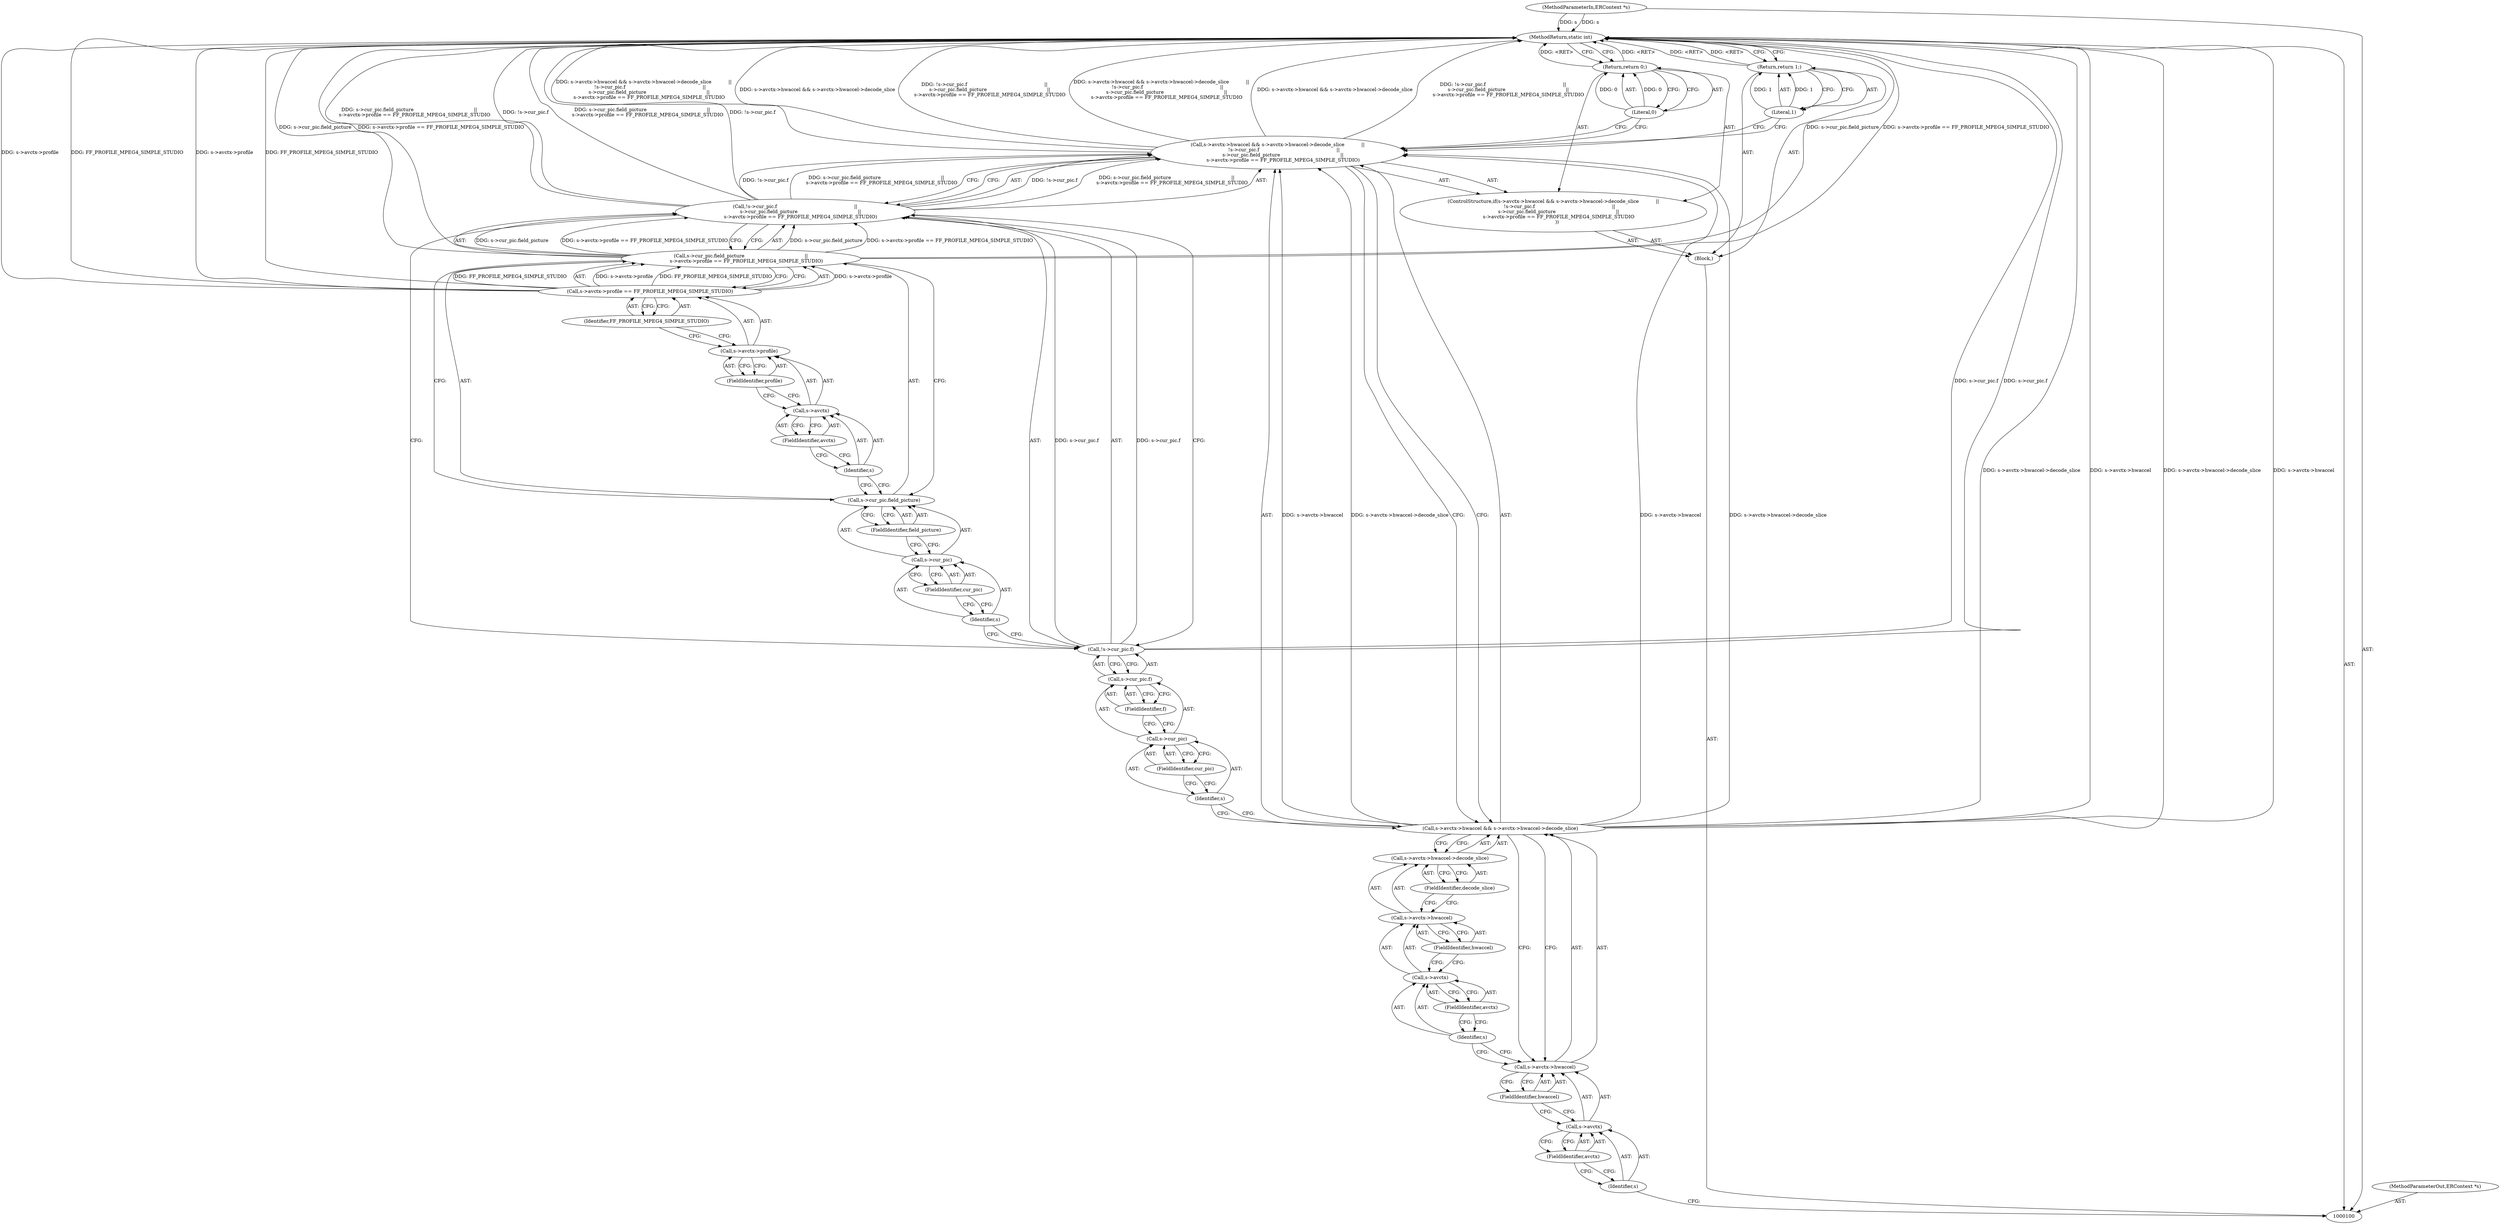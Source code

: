 digraph "1_FFmpeg_bd27a9364ca274ca97f1df6d984e88a0700fb235" {
"1000142" [label="(MethodReturn,static int)"];
"1000101" [label="(MethodParameterIn,ERContext *s)"];
"1000178" [label="(MethodParameterOut,ERContext *s)"];
"1000102" [label="(Block,)"];
"1000109" [label="(FieldIdentifier,avctx)"];
"1000110" [label="(FieldIdentifier,hwaccel)"];
"1000111" [label="(Call,s->avctx->hwaccel->decode_slice)"];
"1000112" [label="(Call,s->avctx->hwaccel)"];
"1000113" [label="(Call,s->avctx)"];
"1000114" [label="(Identifier,s)"];
"1000115" [label="(FieldIdentifier,avctx)"];
"1000116" [label="(FieldIdentifier,hwaccel)"];
"1000117" [label="(FieldIdentifier,decode_slice)"];
"1000103" [label="(ControlStructure,if(s->avctx->hwaccel && s->avctx->hwaccel->decode_slice           ||\n        !s->cur_pic.f                                                  ||\n       s->cur_pic.field_picture                                       ||\n       s->avctx->profile == FF_PROFILE_MPEG4_SIMPLE_STUDIO\n     ))"];
"1000104" [label="(Call,s->avctx->hwaccel && s->avctx->hwaccel->decode_slice           ||\n        !s->cur_pic.f                                                  ||\n       s->cur_pic.field_picture                                       ||\n       s->avctx->profile == FF_PROFILE_MPEG4_SIMPLE_STUDIO)"];
"1000105" [label="(Call,s->avctx->hwaccel && s->avctx->hwaccel->decode_slice)"];
"1000106" [label="(Call,s->avctx->hwaccel)"];
"1000107" [label="(Call,s->avctx)"];
"1000108" [label="(Identifier,s)"];
"1000123" [label="(FieldIdentifier,cur_pic)"];
"1000124" [label="(FieldIdentifier,f)"];
"1000118" [label="(Call,!s->cur_pic.f                                                  ||\n       s->cur_pic.field_picture                                       ||\n       s->avctx->profile == FF_PROFILE_MPEG4_SIMPLE_STUDIO)"];
"1000119" [label="(Call,!s->cur_pic.f)"];
"1000120" [label="(Call,s->cur_pic.f)"];
"1000121" [label="(Call,s->cur_pic)"];
"1000122" [label="(Identifier,s)"];
"1000129" [label="(FieldIdentifier,cur_pic)"];
"1000130" [label="(FieldIdentifier,field_picture)"];
"1000125" [label="(Call,s->cur_pic.field_picture                                       ||\n       s->avctx->profile == FF_PROFILE_MPEG4_SIMPLE_STUDIO)"];
"1000126" [label="(Call,s->cur_pic.field_picture)"];
"1000127" [label="(Call,s->cur_pic)"];
"1000128" [label="(Identifier,s)"];
"1000135" [label="(FieldIdentifier,avctx)"];
"1000136" [label="(FieldIdentifier,profile)"];
"1000137" [label="(Identifier,FF_PROFILE_MPEG4_SIMPLE_STUDIO)"];
"1000131" [label="(Call,s->avctx->profile == FF_PROFILE_MPEG4_SIMPLE_STUDIO)"];
"1000132" [label="(Call,s->avctx->profile)"];
"1000133" [label="(Call,s->avctx)"];
"1000134" [label="(Identifier,s)"];
"1000139" [label="(Literal,0)"];
"1000138" [label="(Return,return 0;)"];
"1000141" [label="(Literal,1)"];
"1000140" [label="(Return,return 1;)"];
"1000142" -> "1000100"  [label="AST: "];
"1000142" -> "1000138"  [label="CFG: "];
"1000142" -> "1000140"  [label="CFG: "];
"1000125" -> "1000142"  [label="DDG: s->cur_pic.field_picture"];
"1000125" -> "1000142"  [label="DDG: s->avctx->profile == FF_PROFILE_MPEG4_SIMPLE_STUDIO"];
"1000118" -> "1000142"  [label="DDG: s->cur_pic.field_picture                                       ||\n       s->avctx->profile == FF_PROFILE_MPEG4_SIMPLE_STUDIO"];
"1000118" -> "1000142"  [label="DDG: !s->cur_pic.f"];
"1000104" -> "1000142"  [label="DDG: s->avctx->hwaccel && s->avctx->hwaccel->decode_slice           ||\n        !s->cur_pic.f                                                  ||\n       s->cur_pic.field_picture                                       ||\n       s->avctx->profile == FF_PROFILE_MPEG4_SIMPLE_STUDIO"];
"1000104" -> "1000142"  [label="DDG: s->avctx->hwaccel && s->avctx->hwaccel->decode_slice"];
"1000104" -> "1000142"  [label="DDG: !s->cur_pic.f                                                  ||\n       s->cur_pic.field_picture                                       ||\n       s->avctx->profile == FF_PROFILE_MPEG4_SIMPLE_STUDIO"];
"1000131" -> "1000142"  [label="DDG: s->avctx->profile"];
"1000131" -> "1000142"  [label="DDG: FF_PROFILE_MPEG4_SIMPLE_STUDIO"];
"1000105" -> "1000142"  [label="DDG: s->avctx->hwaccel->decode_slice"];
"1000105" -> "1000142"  [label="DDG: s->avctx->hwaccel"];
"1000101" -> "1000142"  [label="DDG: s"];
"1000119" -> "1000142"  [label="DDG: s->cur_pic.f"];
"1000140" -> "1000142"  [label="DDG: <RET>"];
"1000138" -> "1000142"  [label="DDG: <RET>"];
"1000101" -> "1000100"  [label="AST: "];
"1000101" -> "1000142"  [label="DDG: s"];
"1000178" -> "1000100"  [label="AST: "];
"1000102" -> "1000100"  [label="AST: "];
"1000103" -> "1000102"  [label="AST: "];
"1000140" -> "1000102"  [label="AST: "];
"1000109" -> "1000107"  [label="AST: "];
"1000109" -> "1000108"  [label="CFG: "];
"1000107" -> "1000109"  [label="CFG: "];
"1000110" -> "1000106"  [label="AST: "];
"1000110" -> "1000107"  [label="CFG: "];
"1000106" -> "1000110"  [label="CFG: "];
"1000111" -> "1000105"  [label="AST: "];
"1000111" -> "1000117"  [label="CFG: "];
"1000112" -> "1000111"  [label="AST: "];
"1000117" -> "1000111"  [label="AST: "];
"1000105" -> "1000111"  [label="CFG: "];
"1000112" -> "1000111"  [label="AST: "];
"1000112" -> "1000116"  [label="CFG: "];
"1000113" -> "1000112"  [label="AST: "];
"1000116" -> "1000112"  [label="AST: "];
"1000117" -> "1000112"  [label="CFG: "];
"1000113" -> "1000112"  [label="AST: "];
"1000113" -> "1000115"  [label="CFG: "];
"1000114" -> "1000113"  [label="AST: "];
"1000115" -> "1000113"  [label="AST: "];
"1000116" -> "1000113"  [label="CFG: "];
"1000114" -> "1000113"  [label="AST: "];
"1000114" -> "1000106"  [label="CFG: "];
"1000115" -> "1000114"  [label="CFG: "];
"1000115" -> "1000113"  [label="AST: "];
"1000115" -> "1000114"  [label="CFG: "];
"1000113" -> "1000115"  [label="CFG: "];
"1000116" -> "1000112"  [label="AST: "];
"1000116" -> "1000113"  [label="CFG: "];
"1000112" -> "1000116"  [label="CFG: "];
"1000117" -> "1000111"  [label="AST: "];
"1000117" -> "1000112"  [label="CFG: "];
"1000111" -> "1000117"  [label="CFG: "];
"1000103" -> "1000102"  [label="AST: "];
"1000104" -> "1000103"  [label="AST: "];
"1000138" -> "1000103"  [label="AST: "];
"1000104" -> "1000103"  [label="AST: "];
"1000104" -> "1000105"  [label="CFG: "];
"1000104" -> "1000118"  [label="CFG: "];
"1000105" -> "1000104"  [label="AST: "];
"1000118" -> "1000104"  [label="AST: "];
"1000139" -> "1000104"  [label="CFG: "];
"1000141" -> "1000104"  [label="CFG: "];
"1000104" -> "1000142"  [label="DDG: s->avctx->hwaccel && s->avctx->hwaccel->decode_slice           ||\n        !s->cur_pic.f                                                  ||\n       s->cur_pic.field_picture                                       ||\n       s->avctx->profile == FF_PROFILE_MPEG4_SIMPLE_STUDIO"];
"1000104" -> "1000142"  [label="DDG: s->avctx->hwaccel && s->avctx->hwaccel->decode_slice"];
"1000104" -> "1000142"  [label="DDG: !s->cur_pic.f                                                  ||\n       s->cur_pic.field_picture                                       ||\n       s->avctx->profile == FF_PROFILE_MPEG4_SIMPLE_STUDIO"];
"1000105" -> "1000104"  [label="DDG: s->avctx->hwaccel"];
"1000105" -> "1000104"  [label="DDG: s->avctx->hwaccel->decode_slice"];
"1000118" -> "1000104"  [label="DDG: !s->cur_pic.f"];
"1000118" -> "1000104"  [label="DDG: s->cur_pic.field_picture                                       ||\n       s->avctx->profile == FF_PROFILE_MPEG4_SIMPLE_STUDIO"];
"1000105" -> "1000104"  [label="AST: "];
"1000105" -> "1000106"  [label="CFG: "];
"1000105" -> "1000111"  [label="CFG: "];
"1000106" -> "1000105"  [label="AST: "];
"1000111" -> "1000105"  [label="AST: "];
"1000122" -> "1000105"  [label="CFG: "];
"1000104" -> "1000105"  [label="CFG: "];
"1000105" -> "1000142"  [label="DDG: s->avctx->hwaccel->decode_slice"];
"1000105" -> "1000142"  [label="DDG: s->avctx->hwaccel"];
"1000105" -> "1000104"  [label="DDG: s->avctx->hwaccel"];
"1000105" -> "1000104"  [label="DDG: s->avctx->hwaccel->decode_slice"];
"1000106" -> "1000105"  [label="AST: "];
"1000106" -> "1000110"  [label="CFG: "];
"1000107" -> "1000106"  [label="AST: "];
"1000110" -> "1000106"  [label="AST: "];
"1000114" -> "1000106"  [label="CFG: "];
"1000105" -> "1000106"  [label="CFG: "];
"1000107" -> "1000106"  [label="AST: "];
"1000107" -> "1000109"  [label="CFG: "];
"1000108" -> "1000107"  [label="AST: "];
"1000109" -> "1000107"  [label="AST: "];
"1000110" -> "1000107"  [label="CFG: "];
"1000108" -> "1000107"  [label="AST: "];
"1000108" -> "1000100"  [label="CFG: "];
"1000109" -> "1000108"  [label="CFG: "];
"1000123" -> "1000121"  [label="AST: "];
"1000123" -> "1000122"  [label="CFG: "];
"1000121" -> "1000123"  [label="CFG: "];
"1000124" -> "1000120"  [label="AST: "];
"1000124" -> "1000121"  [label="CFG: "];
"1000120" -> "1000124"  [label="CFG: "];
"1000118" -> "1000104"  [label="AST: "];
"1000118" -> "1000119"  [label="CFG: "];
"1000118" -> "1000125"  [label="CFG: "];
"1000119" -> "1000118"  [label="AST: "];
"1000125" -> "1000118"  [label="AST: "];
"1000104" -> "1000118"  [label="CFG: "];
"1000118" -> "1000142"  [label="DDG: s->cur_pic.field_picture                                       ||\n       s->avctx->profile == FF_PROFILE_MPEG4_SIMPLE_STUDIO"];
"1000118" -> "1000142"  [label="DDG: !s->cur_pic.f"];
"1000118" -> "1000104"  [label="DDG: !s->cur_pic.f"];
"1000118" -> "1000104"  [label="DDG: s->cur_pic.field_picture                                       ||\n       s->avctx->profile == FF_PROFILE_MPEG4_SIMPLE_STUDIO"];
"1000119" -> "1000118"  [label="DDG: s->cur_pic.f"];
"1000125" -> "1000118"  [label="DDG: s->cur_pic.field_picture"];
"1000125" -> "1000118"  [label="DDG: s->avctx->profile == FF_PROFILE_MPEG4_SIMPLE_STUDIO"];
"1000119" -> "1000118"  [label="AST: "];
"1000119" -> "1000120"  [label="CFG: "];
"1000120" -> "1000119"  [label="AST: "];
"1000128" -> "1000119"  [label="CFG: "];
"1000118" -> "1000119"  [label="CFG: "];
"1000119" -> "1000142"  [label="DDG: s->cur_pic.f"];
"1000119" -> "1000118"  [label="DDG: s->cur_pic.f"];
"1000120" -> "1000119"  [label="AST: "];
"1000120" -> "1000124"  [label="CFG: "];
"1000121" -> "1000120"  [label="AST: "];
"1000124" -> "1000120"  [label="AST: "];
"1000119" -> "1000120"  [label="CFG: "];
"1000121" -> "1000120"  [label="AST: "];
"1000121" -> "1000123"  [label="CFG: "];
"1000122" -> "1000121"  [label="AST: "];
"1000123" -> "1000121"  [label="AST: "];
"1000124" -> "1000121"  [label="CFG: "];
"1000122" -> "1000121"  [label="AST: "];
"1000122" -> "1000105"  [label="CFG: "];
"1000123" -> "1000122"  [label="CFG: "];
"1000129" -> "1000127"  [label="AST: "];
"1000129" -> "1000128"  [label="CFG: "];
"1000127" -> "1000129"  [label="CFG: "];
"1000130" -> "1000126"  [label="AST: "];
"1000130" -> "1000127"  [label="CFG: "];
"1000126" -> "1000130"  [label="CFG: "];
"1000125" -> "1000118"  [label="AST: "];
"1000125" -> "1000126"  [label="CFG: "];
"1000125" -> "1000131"  [label="CFG: "];
"1000126" -> "1000125"  [label="AST: "];
"1000131" -> "1000125"  [label="AST: "];
"1000118" -> "1000125"  [label="CFG: "];
"1000125" -> "1000142"  [label="DDG: s->cur_pic.field_picture"];
"1000125" -> "1000142"  [label="DDG: s->avctx->profile == FF_PROFILE_MPEG4_SIMPLE_STUDIO"];
"1000125" -> "1000118"  [label="DDG: s->cur_pic.field_picture"];
"1000125" -> "1000118"  [label="DDG: s->avctx->profile == FF_PROFILE_MPEG4_SIMPLE_STUDIO"];
"1000131" -> "1000125"  [label="DDG: s->avctx->profile"];
"1000131" -> "1000125"  [label="DDG: FF_PROFILE_MPEG4_SIMPLE_STUDIO"];
"1000126" -> "1000125"  [label="AST: "];
"1000126" -> "1000130"  [label="CFG: "];
"1000127" -> "1000126"  [label="AST: "];
"1000130" -> "1000126"  [label="AST: "];
"1000134" -> "1000126"  [label="CFG: "];
"1000125" -> "1000126"  [label="CFG: "];
"1000127" -> "1000126"  [label="AST: "];
"1000127" -> "1000129"  [label="CFG: "];
"1000128" -> "1000127"  [label="AST: "];
"1000129" -> "1000127"  [label="AST: "];
"1000130" -> "1000127"  [label="CFG: "];
"1000128" -> "1000127"  [label="AST: "];
"1000128" -> "1000119"  [label="CFG: "];
"1000129" -> "1000128"  [label="CFG: "];
"1000135" -> "1000133"  [label="AST: "];
"1000135" -> "1000134"  [label="CFG: "];
"1000133" -> "1000135"  [label="CFG: "];
"1000136" -> "1000132"  [label="AST: "];
"1000136" -> "1000133"  [label="CFG: "];
"1000132" -> "1000136"  [label="CFG: "];
"1000137" -> "1000131"  [label="AST: "];
"1000137" -> "1000132"  [label="CFG: "];
"1000131" -> "1000137"  [label="CFG: "];
"1000131" -> "1000125"  [label="AST: "];
"1000131" -> "1000137"  [label="CFG: "];
"1000132" -> "1000131"  [label="AST: "];
"1000137" -> "1000131"  [label="AST: "];
"1000125" -> "1000131"  [label="CFG: "];
"1000131" -> "1000142"  [label="DDG: s->avctx->profile"];
"1000131" -> "1000142"  [label="DDG: FF_PROFILE_MPEG4_SIMPLE_STUDIO"];
"1000131" -> "1000125"  [label="DDG: s->avctx->profile"];
"1000131" -> "1000125"  [label="DDG: FF_PROFILE_MPEG4_SIMPLE_STUDIO"];
"1000132" -> "1000131"  [label="AST: "];
"1000132" -> "1000136"  [label="CFG: "];
"1000133" -> "1000132"  [label="AST: "];
"1000136" -> "1000132"  [label="AST: "];
"1000137" -> "1000132"  [label="CFG: "];
"1000133" -> "1000132"  [label="AST: "];
"1000133" -> "1000135"  [label="CFG: "];
"1000134" -> "1000133"  [label="AST: "];
"1000135" -> "1000133"  [label="AST: "];
"1000136" -> "1000133"  [label="CFG: "];
"1000134" -> "1000133"  [label="AST: "];
"1000134" -> "1000126"  [label="CFG: "];
"1000135" -> "1000134"  [label="CFG: "];
"1000139" -> "1000138"  [label="AST: "];
"1000139" -> "1000104"  [label="CFG: "];
"1000138" -> "1000139"  [label="CFG: "];
"1000139" -> "1000138"  [label="DDG: 0"];
"1000138" -> "1000103"  [label="AST: "];
"1000138" -> "1000139"  [label="CFG: "];
"1000139" -> "1000138"  [label="AST: "];
"1000142" -> "1000138"  [label="CFG: "];
"1000138" -> "1000142"  [label="DDG: <RET>"];
"1000139" -> "1000138"  [label="DDG: 0"];
"1000141" -> "1000140"  [label="AST: "];
"1000141" -> "1000104"  [label="CFG: "];
"1000140" -> "1000141"  [label="CFG: "];
"1000141" -> "1000140"  [label="DDG: 1"];
"1000140" -> "1000102"  [label="AST: "];
"1000140" -> "1000141"  [label="CFG: "];
"1000141" -> "1000140"  [label="AST: "];
"1000142" -> "1000140"  [label="CFG: "];
"1000140" -> "1000142"  [label="DDG: <RET>"];
"1000141" -> "1000140"  [label="DDG: 1"];
}
